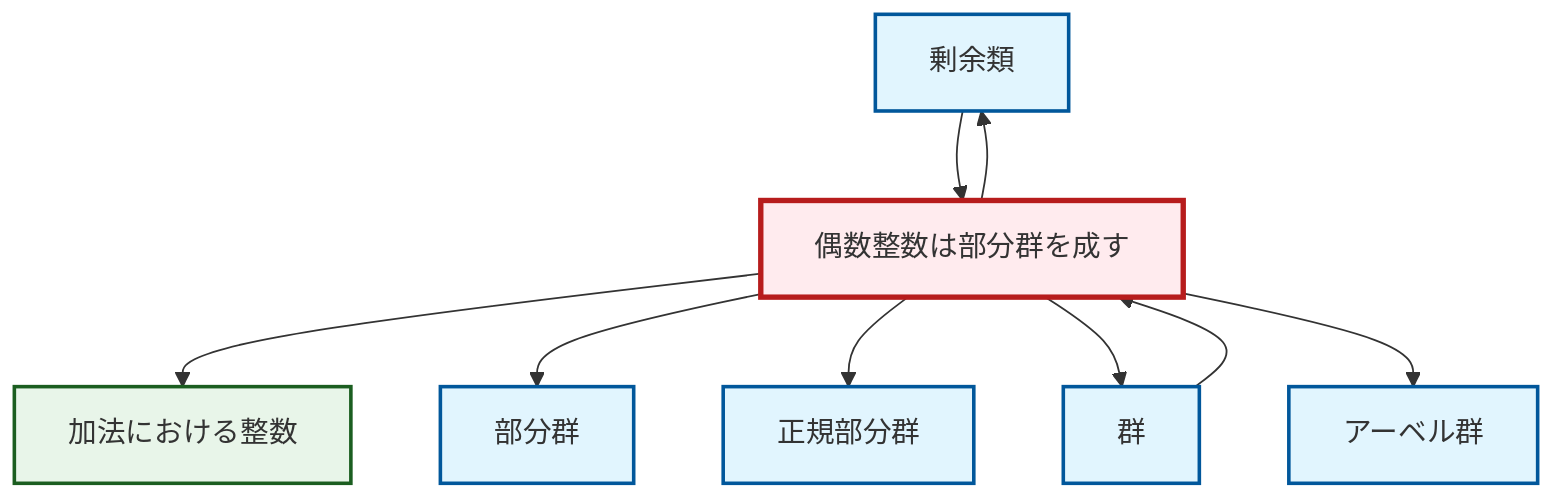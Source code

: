 graph TD
    classDef definition fill:#e1f5fe,stroke:#01579b,stroke-width:2px
    classDef theorem fill:#f3e5f5,stroke:#4a148c,stroke-width:2px
    classDef axiom fill:#fff3e0,stroke:#e65100,stroke-width:2px
    classDef example fill:#e8f5e9,stroke:#1b5e20,stroke-width:2px
    classDef current fill:#ffebee,stroke:#b71c1c,stroke-width:3px
    def-subgroup["部分群"]:::definition
    def-abelian-group["アーベル群"]:::definition
    def-coset["剰余類"]:::definition
    ex-integers-addition["加法における整数"]:::example
    def-group["群"]:::definition
    ex-even-integers-subgroup["偶数整数は部分群を成す"]:::example
    def-normal-subgroup["正規部分群"]:::definition
    ex-even-integers-subgroup --> ex-integers-addition
    ex-even-integers-subgroup --> def-coset
    ex-even-integers-subgroup --> def-subgroup
    ex-even-integers-subgroup --> def-normal-subgroup
    def-group --> ex-even-integers-subgroup
    ex-even-integers-subgroup --> def-group
    def-coset --> ex-even-integers-subgroup
    ex-even-integers-subgroup --> def-abelian-group
    class ex-even-integers-subgroup current